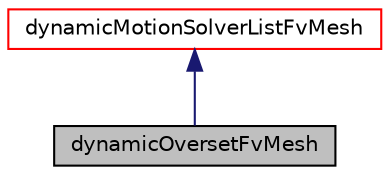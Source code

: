 digraph "dynamicOversetFvMesh"
{
  bgcolor="transparent";
  edge [fontname="Helvetica",fontsize="10",labelfontname="Helvetica",labelfontsize="10"];
  node [fontname="Helvetica",fontsize="10",shape=record];
  Node1 [label="dynamicOversetFvMesh",height=0.2,width=0.4,color="black", fillcolor="grey75", style="filled" fontcolor="black"];
  Node2 -> Node1 [dir="back",color="midnightblue",fontsize="10",style="solid",fontname="Helvetica"];
  Node2 [label="dynamicMotionSolverListFvMesh",height=0.2,width=0.4,color="red",URL="$classFoam_1_1dynamicMotionSolverListFvMesh.html",tooltip="Dynamic mesh able to handle multiple motion solvers. NOTE: If the word entry &quot;solvers&quot; is not found i..."];
}
